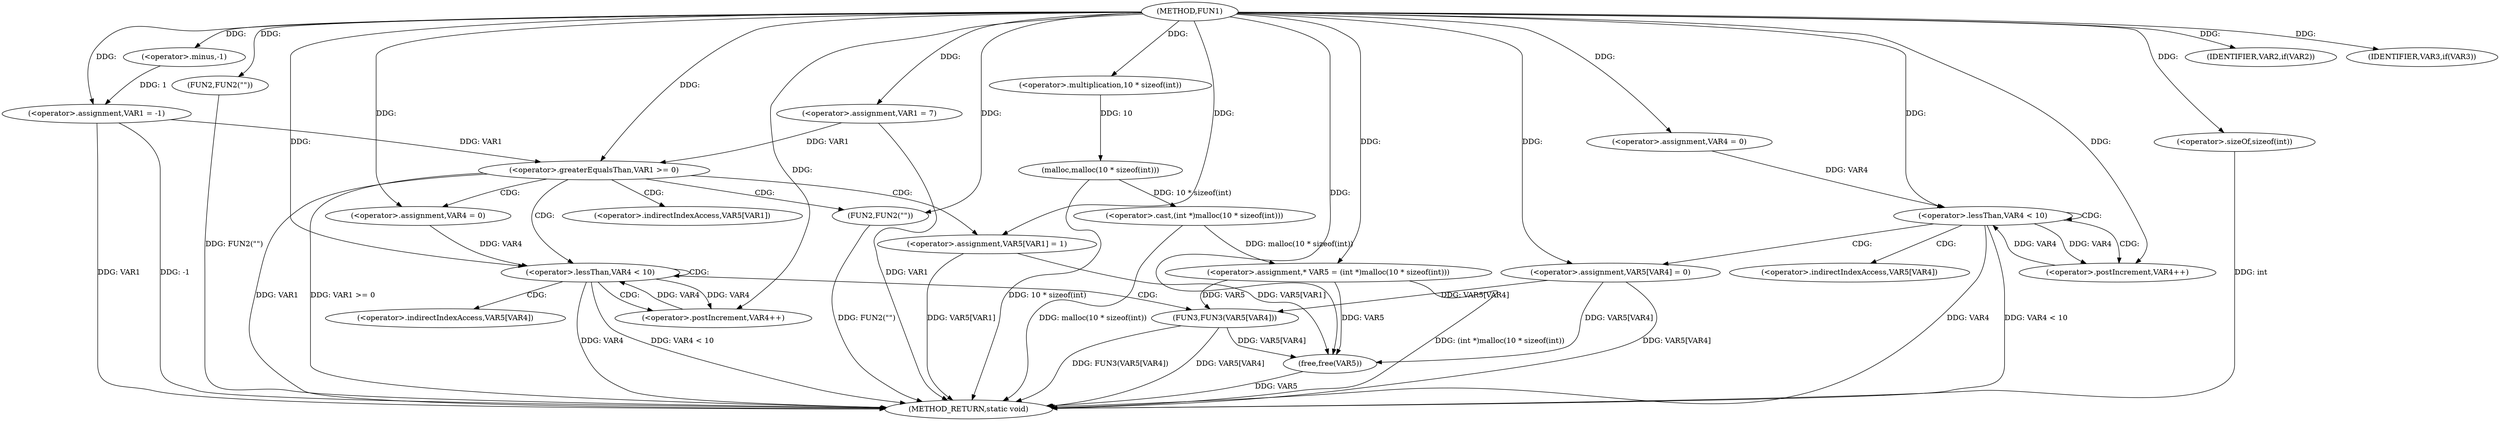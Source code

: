 digraph FUN1 {  
"1000100" [label = "(METHOD,FUN1)" ]
"1000177" [label = "(METHOD_RETURN,static void)" ]
"1000103" [label = "(<operator>.assignment,VAR1 = -1)" ]
"1000105" [label = "(<operator>.minus,-1)" ]
"1000108" [label = "(IDENTIFIER,VAR2,if(VAR2))" ]
"1000110" [label = "(FUN2,FUN2(\"\"))" ]
"1000114" [label = "(<operator>.assignment,VAR1 = 7)" ]
"1000118" [label = "(IDENTIFIER,VAR3,if(VAR3))" ]
"1000123" [label = "(<operator>.assignment,* VAR5 = (int *)malloc(10 * sizeof(int)))" ]
"1000125" [label = "(<operator>.cast,(int *)malloc(10 * sizeof(int)))" ]
"1000127" [label = "(malloc,malloc(10 * sizeof(int)))" ]
"1000128" [label = "(<operator>.multiplication,10 * sizeof(int))" ]
"1000130" [label = "(<operator>.sizeOf,sizeof(int))" ]
"1000133" [label = "(<operator>.assignment,VAR4 = 0)" ]
"1000136" [label = "(<operator>.lessThan,VAR4 < 10)" ]
"1000139" [label = "(<operator>.postIncrement,VAR4++)" ]
"1000142" [label = "(<operator>.assignment,VAR5[VAR4] = 0)" ]
"1000148" [label = "(<operator>.greaterEqualsThan,VAR1 >= 0)" ]
"1000152" [label = "(<operator>.assignment,VAR5[VAR1] = 1)" ]
"1000158" [label = "(<operator>.assignment,VAR4 = 0)" ]
"1000161" [label = "(<operator>.lessThan,VAR4 < 10)" ]
"1000164" [label = "(<operator>.postIncrement,VAR4++)" ]
"1000167" [label = "(FUN3,FUN3(VAR5[VAR4]))" ]
"1000173" [label = "(FUN2,FUN2(\"\"))" ]
"1000175" [label = "(free,free(VAR5))" ]
"1000143" [label = "(<operator>.indirectIndexAccess,VAR5[VAR4])" ]
"1000153" [label = "(<operator>.indirectIndexAccess,VAR5[VAR1])" ]
"1000168" [label = "(<operator>.indirectIndexAccess,VAR5[VAR4])" ]
  "1000123" -> "1000177"  [ label = "DDG: (int *)malloc(10 * sizeof(int))"] 
  "1000103" -> "1000177"  [ label = "DDG: VAR1"] 
  "1000103" -> "1000177"  [ label = "DDG: -1"] 
  "1000114" -> "1000177"  [ label = "DDG: VAR1"] 
  "1000127" -> "1000177"  [ label = "DDG: 10 * sizeof(int)"] 
  "1000161" -> "1000177"  [ label = "DDG: VAR4"] 
  "1000161" -> "1000177"  [ label = "DDG: VAR4 < 10"] 
  "1000130" -> "1000177"  [ label = "DDG: int"] 
  "1000167" -> "1000177"  [ label = "DDG: VAR5[VAR4]"] 
  "1000167" -> "1000177"  [ label = "DDG: FUN3(VAR5[VAR4])"] 
  "1000148" -> "1000177"  [ label = "DDG: VAR1"] 
  "1000148" -> "1000177"  [ label = "DDG: VAR1 >= 0"] 
  "1000175" -> "1000177"  [ label = "DDG: VAR5"] 
  "1000125" -> "1000177"  [ label = "DDG: malloc(10 * sizeof(int))"] 
  "1000152" -> "1000177"  [ label = "DDG: VAR5[VAR1]"] 
  "1000110" -> "1000177"  [ label = "DDG: FUN2(\"\")"] 
  "1000173" -> "1000177"  [ label = "DDG: FUN2(\"\")"] 
  "1000142" -> "1000177"  [ label = "DDG: VAR5[VAR4]"] 
  "1000136" -> "1000177"  [ label = "DDG: VAR4 < 10"] 
  "1000136" -> "1000177"  [ label = "DDG: VAR4"] 
  "1000105" -> "1000103"  [ label = "DDG: 1"] 
  "1000100" -> "1000103"  [ label = "DDG: "] 
  "1000100" -> "1000105"  [ label = "DDG: "] 
  "1000100" -> "1000108"  [ label = "DDG: "] 
  "1000100" -> "1000110"  [ label = "DDG: "] 
  "1000100" -> "1000114"  [ label = "DDG: "] 
  "1000100" -> "1000118"  [ label = "DDG: "] 
  "1000125" -> "1000123"  [ label = "DDG: malloc(10 * sizeof(int))"] 
  "1000100" -> "1000123"  [ label = "DDG: "] 
  "1000127" -> "1000125"  [ label = "DDG: 10 * sizeof(int)"] 
  "1000128" -> "1000127"  [ label = "DDG: 10"] 
  "1000100" -> "1000128"  [ label = "DDG: "] 
  "1000100" -> "1000130"  [ label = "DDG: "] 
  "1000100" -> "1000133"  [ label = "DDG: "] 
  "1000139" -> "1000136"  [ label = "DDG: VAR4"] 
  "1000133" -> "1000136"  [ label = "DDG: VAR4"] 
  "1000100" -> "1000136"  [ label = "DDG: "] 
  "1000136" -> "1000139"  [ label = "DDG: VAR4"] 
  "1000100" -> "1000139"  [ label = "DDG: "] 
  "1000100" -> "1000142"  [ label = "DDG: "] 
  "1000103" -> "1000148"  [ label = "DDG: VAR1"] 
  "1000114" -> "1000148"  [ label = "DDG: VAR1"] 
  "1000100" -> "1000148"  [ label = "DDG: "] 
  "1000100" -> "1000152"  [ label = "DDG: "] 
  "1000100" -> "1000158"  [ label = "DDG: "] 
  "1000158" -> "1000161"  [ label = "DDG: VAR4"] 
  "1000164" -> "1000161"  [ label = "DDG: VAR4"] 
  "1000100" -> "1000161"  [ label = "DDG: "] 
  "1000161" -> "1000164"  [ label = "DDG: VAR4"] 
  "1000100" -> "1000164"  [ label = "DDG: "] 
  "1000142" -> "1000167"  [ label = "DDG: VAR5[VAR4]"] 
  "1000123" -> "1000167"  [ label = "DDG: VAR5"] 
  "1000100" -> "1000173"  [ label = "DDG: "] 
  "1000167" -> "1000175"  [ label = "DDG: VAR5[VAR4]"] 
  "1000152" -> "1000175"  [ label = "DDG: VAR5[VAR1]"] 
  "1000142" -> "1000175"  [ label = "DDG: VAR5[VAR4]"] 
  "1000123" -> "1000175"  [ label = "DDG: VAR5"] 
  "1000100" -> "1000175"  [ label = "DDG: "] 
  "1000136" -> "1000142"  [ label = "CDG: "] 
  "1000136" -> "1000139"  [ label = "CDG: "] 
  "1000136" -> "1000136"  [ label = "CDG: "] 
  "1000136" -> "1000143"  [ label = "CDG: "] 
  "1000148" -> "1000153"  [ label = "CDG: "] 
  "1000148" -> "1000161"  [ label = "CDG: "] 
  "1000148" -> "1000152"  [ label = "CDG: "] 
  "1000148" -> "1000173"  [ label = "CDG: "] 
  "1000148" -> "1000158"  [ label = "CDG: "] 
  "1000161" -> "1000164"  [ label = "CDG: "] 
  "1000161" -> "1000161"  [ label = "CDG: "] 
  "1000161" -> "1000168"  [ label = "CDG: "] 
  "1000161" -> "1000167"  [ label = "CDG: "] 
}
